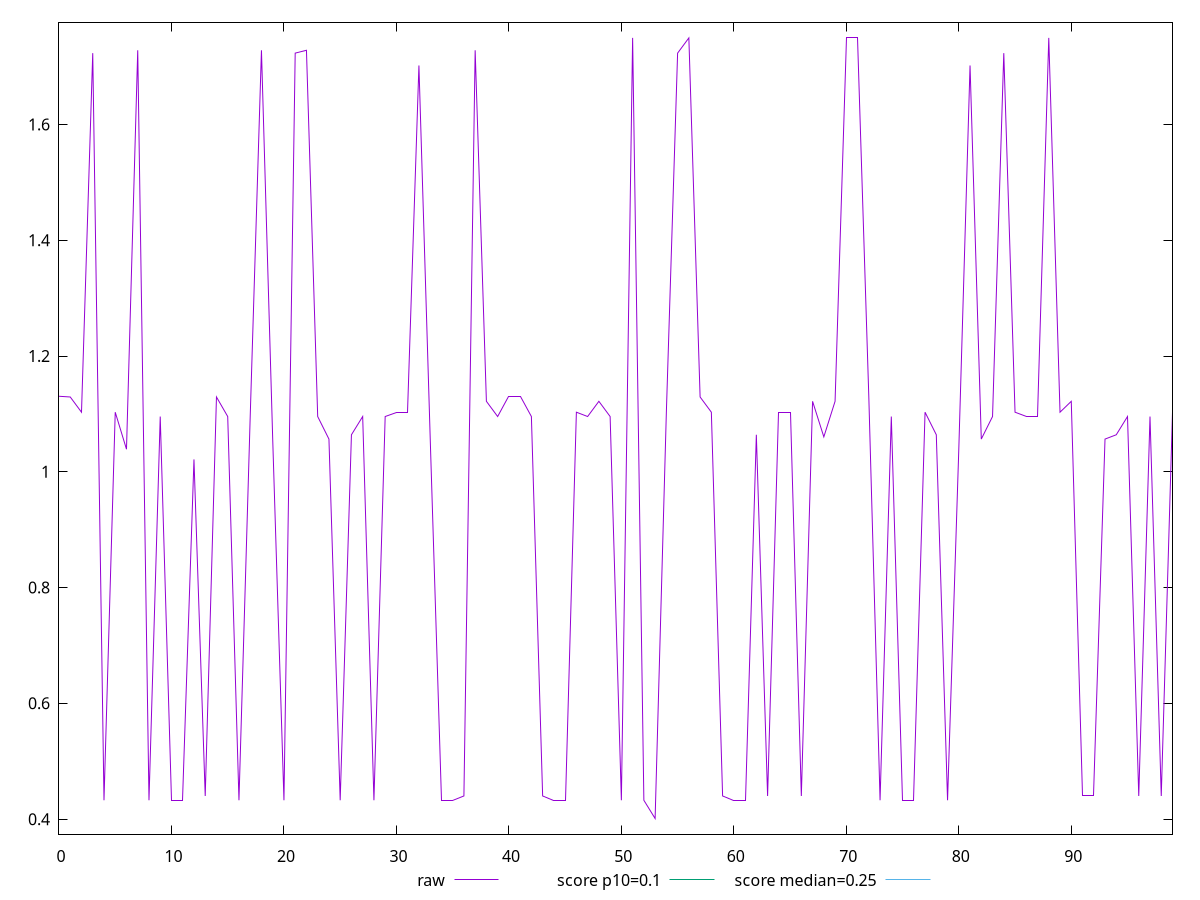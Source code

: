 reset

$raw <<EOF
0 1.1304766597747802
1 1.1292220058441163
2 1.102942403793335
3 1.7232354736328124
4 0.43256591796875
5 1.102942403793335
6 1.038974609375
7 1.7281674194335936
8 0.43256591796875
9 1.0954791259765624
10 0.43256591796875
11 0.43256591796875
12 1.02134765625
13 0.44002919578552246
14 1.1292220058441163
15 1.0954791259765624
16 0.43256591796875
17 1.0954791259765624
18 1.7281674194335936
19 1.0565045166015625
20 0.43256591796875
21 1.7232354736328124
22 1.7281674194335936
23 1.0954791259765624
24 1.0565045166015625
25 0.43256591796875
26 1.063967794418335
27 1.0954791259765624
28 0.43256591796875
29 1.0954791259765624
30 1.102942403793335
31 1.102942403793335
32 1.7018878173828125
33 1.060322265625
34 0.43256591796875
35 0.43256591796875
36 0.44002919578552246
37 1.7281674194335936
38 1.1217587280273438
39 1.0954791259765624
40 1.1292220058441163
41 1.1292220058441163
42 1.0954791259765624
43 0.44002919578552246
44 0.43256591796875
45 0.43256591796875
46 1.102942403793335
47 1.0954791259765624
48 1.1217587280273438
49 1.0954791259765624
50 0.43256591796875
51 1.7495150756835938
52 0.43256591796875
53 0.40105458641052244
54 1.102942403793335
55 1.7232354736328124
56 1.7495150756835938
57 1.1292220058441163
58 1.102942403793335
59 0.44002919578552246
60 0.43256591796875
61 0.43256591796875
62 1.063967794418335
63 0.44002919578552246
64 1.102942403793335
65 1.102942403793335
66 0.44002919578552246
67 1.1217587280273438
68 1.060322265625
69 1.1217587280273438
70 1.7495150756835938
71 1.7495150756835938
72 1.1292220058441163
73 0.43256591796875
74 1.0954791259765624
75 0.43256591796875
76 0.43256591796875
77 1.102942403793335
78 1.063967794418335
79 0.43256591796875
80 1.038974609375
81 1.7018878173828125
82 1.0565045166015625
83 1.0954791259765624
84 1.7232354736328124
85 1.102942403793335
86 1.0954791259765624
87 1.0954791259765624
88 1.7495150756835938
89 1.102942403793335
90 1.1217587280273438
91 0.44002919578552246
92 0.44002919578552246
93 1.0565045166015625
94 1.063967794418335
95 1.0954791259765624
96 0.44002919578552246
97 1.0954791259765624
98 0.44002919578552246
99 1.102942403793335
EOF

set key outside below
set xrange [0:99]
set yrange [0.37408537662506103:1.7764842854690552]
set trange [0.37408537662506103:1.7764842854690552]
set terminal svg size 640, 500 enhanced background rgb 'white'
set output "report_00017_2021-02-10T15-08-03.406Z/cumulative-layout-shift/samples/pages+cached+noadtech/raw/values.svg"

plot $raw title "raw" with line, \
     0.1 title "score p10=0.1", \
     0.25 title "score median=0.25"

reset
